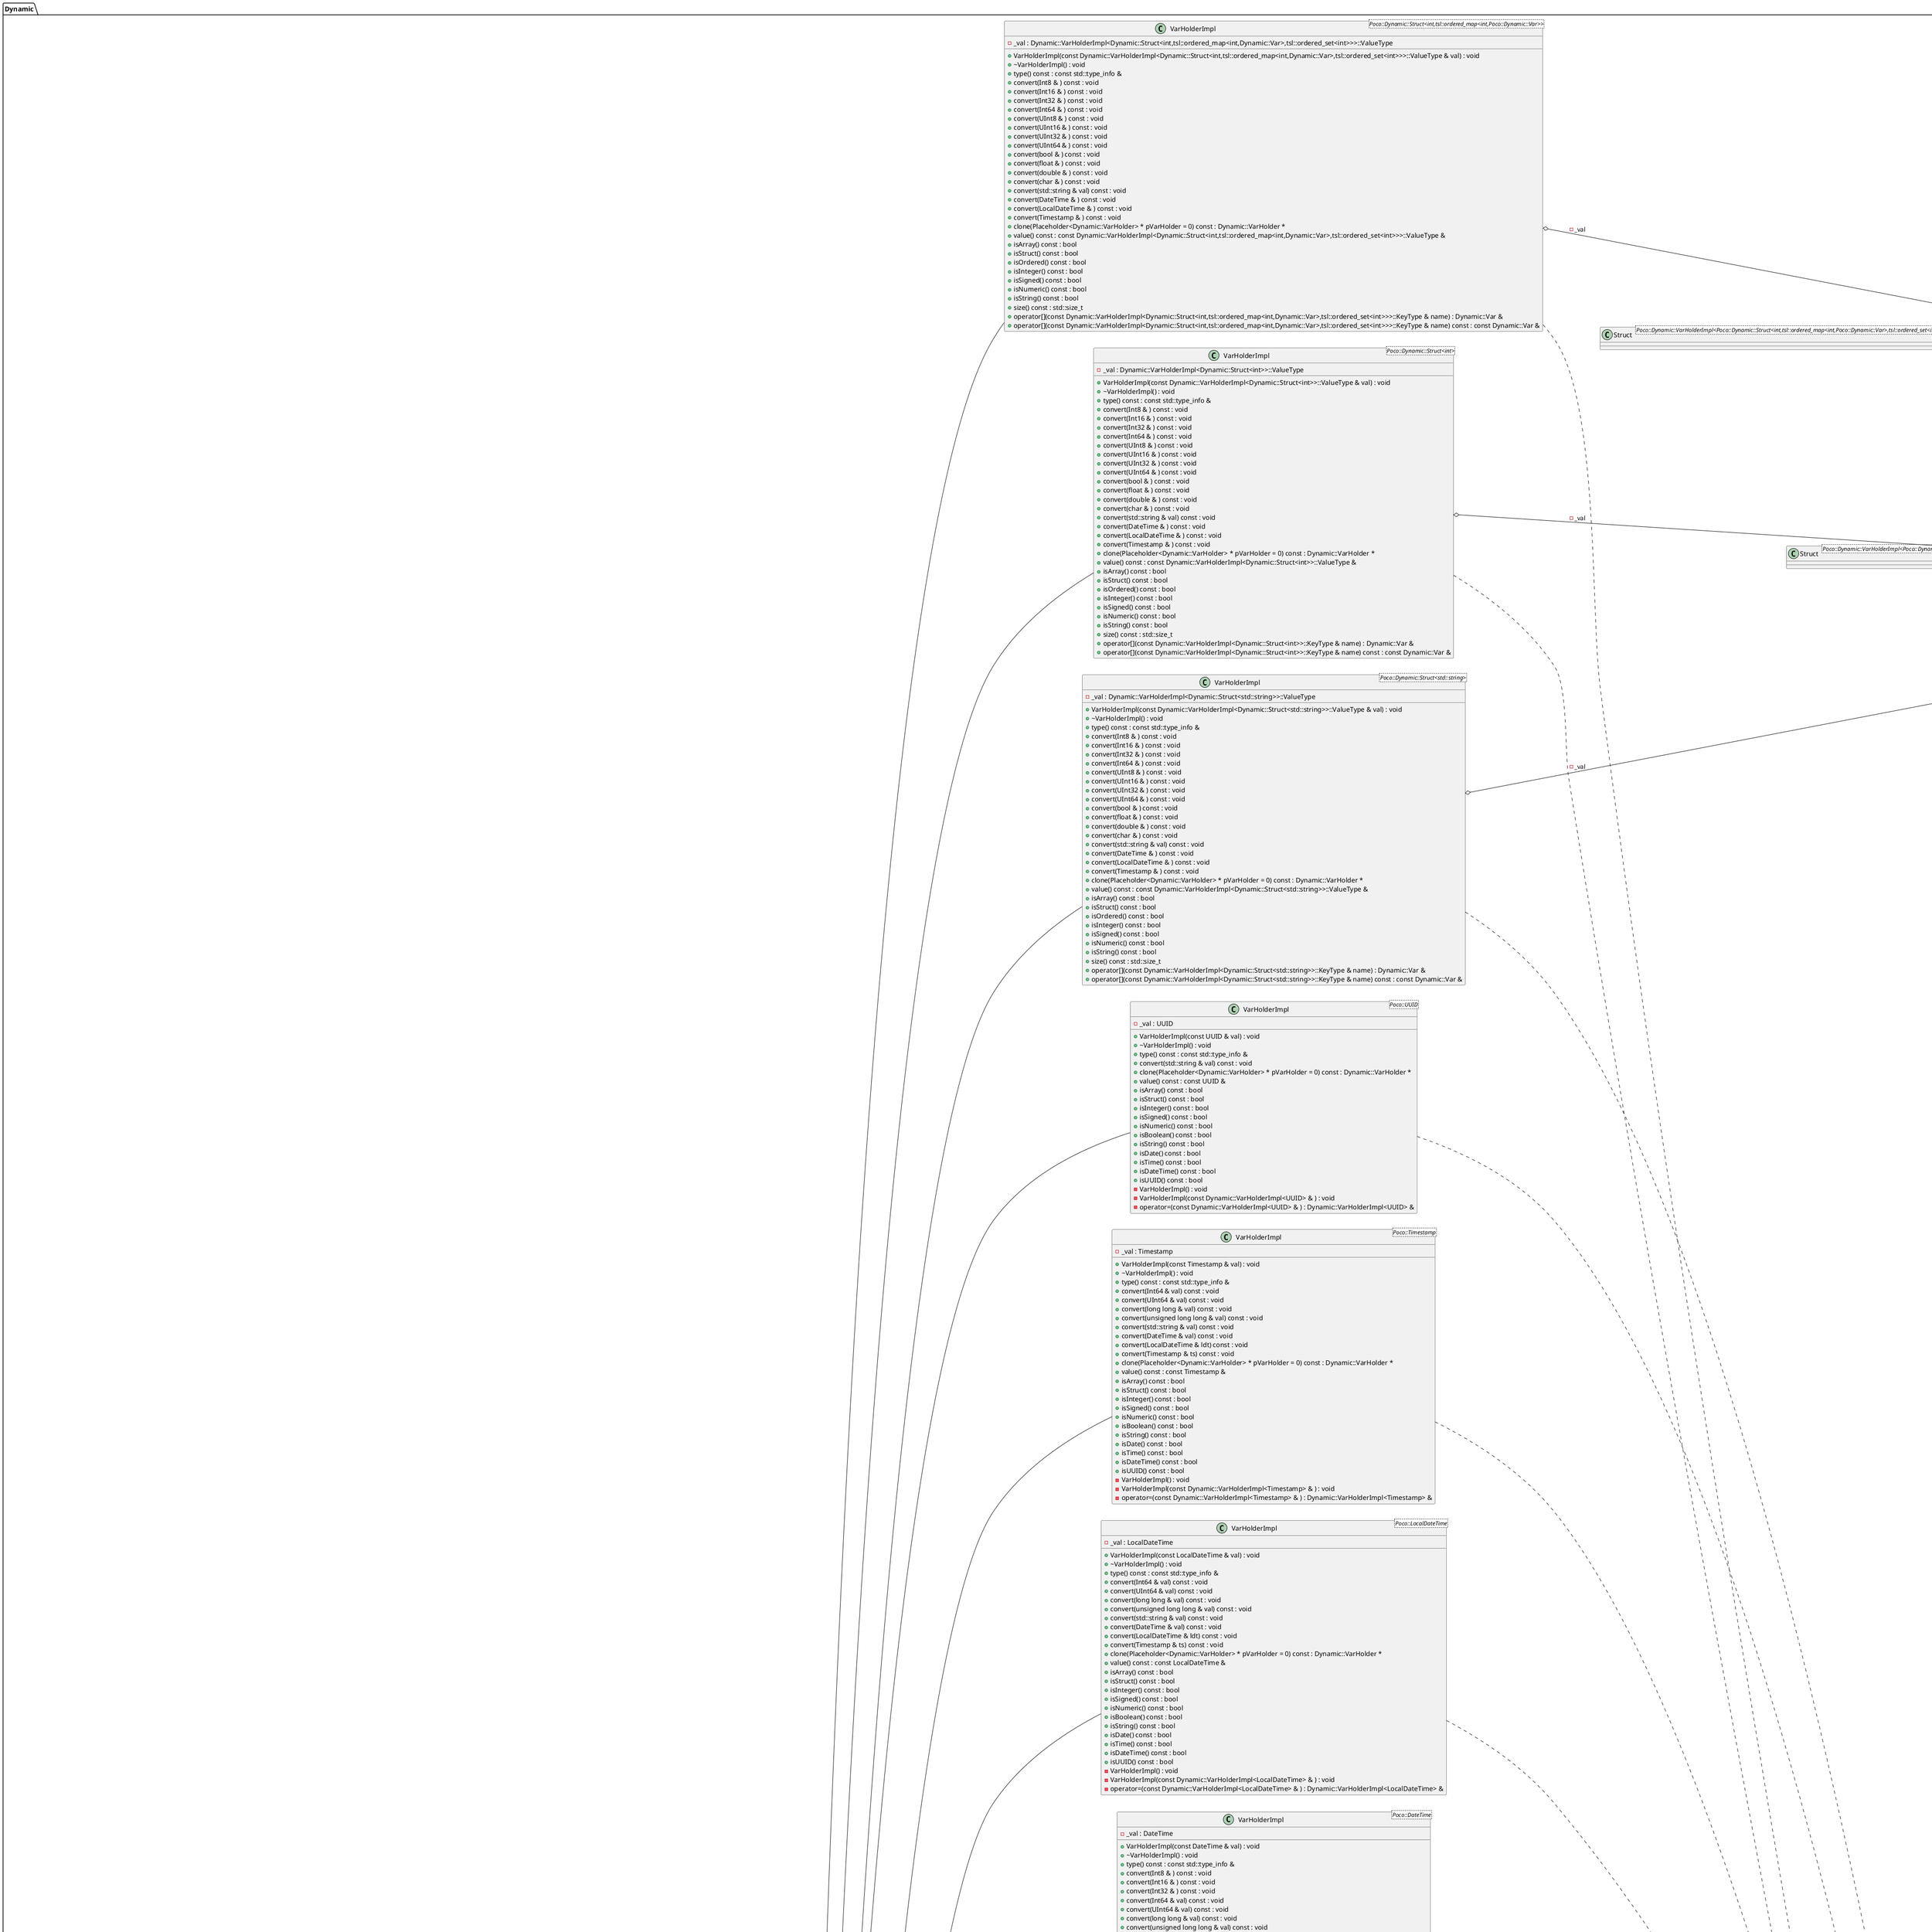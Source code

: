 @startuml
left to right direction
package [Dynamic] as C_0002281307121949168090 {
abstract "VarHolder" as C_0000820091630223006238
abstract C_0000820091630223006238 [[https://github.com/pocoproject/poco/blob/c7f7b8a298bcbf92d686ddbb0a3f691e449cf95e/Foundation/include/Poco/Dynamic/VarHolder.h#L104{VarHolder}]] {
+~VarHolder() : void
{abstract} +clone(Placeholder<Dynamic::VarHolder> * pHolder = 0) const = 0 : Dynamic::VarHolder *
{abstract} +type() const = 0 : const std::type_info &
+convert(Int8 & val) const : void
+convert(Int16 & val) const : void
+convert(Int32 & val) const : void
+convert(Int64 & val) const : void
+convert(UInt8 & val) const : void
+convert(UInt16 & val) const : void
+convert(UInt32 & val) const : void
+convert(UInt64 & val) const : void
+convert(DateTime & val) const : void
+convert(LocalDateTime & val) const : void
+convert(Timestamp & val) const : void
+convert(UUID & val) const : void
+convert(long long & val) const : void
+convert(unsigned long long & val) const : void
+convert(bool & val) const : void
+convert(float & val) const : void
+convert(double & val) const : void
+convert(char & val) const : void
+convert(std::string & val) const : void
+convert(UTF16String & val) const : void
+isArray() const : bool
+isVector() const : bool
+isList() const : bool
+isDeque() const : bool
+isStruct() const : bool
+isOrdered() const : bool
+isInteger() const : bool
+isSigned() const : bool
+isNumeric() const : bool
+isBoolean() const : bool
+isString() const : bool
+isDate() const : bool
+isTime() const : bool
+isDateTime() const : bool
+isUUID() const : bool
+size() const : std::size_t
#VarHolder() : void
#cloneHolder(Placeholder<Dynamic::VarHolder> * pVarHolder, const T & val) : class Dynamic::VarHolder *
#convertToSmaller(const F & from, T & to) : void
#convertToSmallerUnsigned(const F & from, T & to) : void
#convertSignedToUnsigned(const F & from, T & to) : void
#convertSignedFloatToUnsigned(const F & from, T & to) : void
#convertUnsignedToSigned(const F & from, T & to) : void
-checkUpperLimit(const F & from) : void
-checkLowerLimit(const F & from) : void
-checkUpperLimitFloat(const F & from) : void
-checkLowerLimitFloat(const F & from) : void
}
class "VarHolderImpl<T>" as C_0001112867090784569162
class C_0001112867090784569162 [[https://github.com/pocoproject/poco/blob/c7f7b8a298bcbf92d686ddbb0a3f691e449cf95e/Foundation/include/Poco/Dynamic/VarHolder.h#L705{VarHolderImpl}]] {
+VarHolderImpl<T>(const T & val) : void
+~VarHolderImpl<T>() : void
+type() const : const std::type_info &
+clone(Placeholder<Dynamic::VarHolder> * pVarHolder = 0) const : Dynamic::VarHolder *
+value() const : const T &
-VarHolderImpl<T>() : void
-VarHolderImpl<T>(const VarHolderImpl<T> & ) : void
-operator=(const VarHolderImpl<T> & ) : VarHolderImpl<T> &
-_val : T [[[https://github.com/pocoproject/poco/blob/c7f7b8a298bcbf92d686ddbb0a3f691e449cf95e/Foundation/include/Poco/Dynamic/VarHolder.h#L754{_val}]]]
}
class "VarHolderImpl" as C_0002220828280612533118
class C_0002220828280612533118 [[https://github.com/pocoproject/poco/blob/c7f7b8a298bcbf92d686ddbb0a3f691e449cf95e/Foundation/include/Poco/Dynamic/VarHolder.h#L759{VarHolderImpl}]] {
+VarHolderImpl(Int8 val) : void
+~VarHolderImpl() : void
+type() const : const std::type_info &
+convert(Int8 & val) const : void
+convert(Int16 & val) const : void
+convert(Int32 & val) const : void
+convert(Int64 & val) const : void
+convert(UInt8 & val) const : void
+convert(UInt16 & val) const : void
+convert(UInt32 & val) const : void
+convert(UInt64 & val) const : void
+convert(long long & val) const : void
+convert(unsigned long long & val) const : void
+convert(bool & val) const : void
+convert(float & val) const : void
+convert(double & val) const : void
+convert(char & val) const : void
+convert(std::string & val) const : void
+convert(UTF16String & val) const : void
+clone(Placeholder<Dynamic::VarHolder> * pVarHolder = 0) const : Dynamic::VarHolder *
+value() const : const Int8 &
+isArray() const : bool
+isStruct() const : bool
+isInteger() const : bool
+isSigned() const : bool
+isNumeric() const : bool
+isBoolean() const : bool
+isString() const : bool
-VarHolderImpl() : void
-VarHolderImpl(const Dynamic::VarHolderImpl<Int8> & ) : void
-operator=(const Dynamic::VarHolderImpl<Int8> & ) : Dynamic::VarHolderImpl<Int8> &
-_val : Int8 [[[https://github.com/pocoproject/poco/blob/c7f7b8a298bcbf92d686ddbb0a3f691e449cf95e/Foundation/include/Poco/Dynamic/VarHolder.h#L910{_val}]]]
}
class "VarHolderImpl<signed char>" as C_0002149165824584484566
class C_0002149165824584484566 [[https://github.com/pocoproject/poco/blob/c7f7b8a298bcbf92d686ddbb0a3f691e449cf95e/Foundation/include/Poco/Dynamic/VarHolder.h#L759{VarHolderImpl}]] {
+VarHolderImpl(Int8 val) : void
+~VarHolderImpl() : void
+type() const : const std::type_info &
+convert(Int8 & val) const : void
+convert(Int16 & val) const : void
+convert(Int32 & val) const : void
+convert(Int64 & val) const : void
+convert(UInt8 & val) const : void
+convert(UInt16 & val) const : void
+convert(UInt32 & val) const : void
+convert(UInt64 & val) const : void
+convert(long long & val) const : void
+convert(unsigned long long & val) const : void
+convert(bool & val) const : void
+convert(float & val) const : void
+convert(double & val) const : void
+convert(char & val) const : void
+convert(std::string & val) const : void
+convert(UTF16String & val) const : void
+clone(Placeholder<Dynamic::VarHolder> * pVarHolder = 0) const : Dynamic::VarHolder *
+value() const : const Int8 &
+isArray() const : bool
+isStruct() const : bool
+isInteger() const : bool
+isSigned() const : bool
+isNumeric() const : bool
+isBoolean() const : bool
+isString() const : bool
-VarHolderImpl() : void
-VarHolderImpl(const Dynamic::VarHolderImpl<Int8> & ) : void
-operator=(const Dynamic::VarHolderImpl<Int8> & ) : Dynamic::VarHolderImpl<Int8> &
-_val : Int8 [[[https://github.com/pocoproject/poco/blob/c7f7b8a298bcbf92d686ddbb0a3f691e449cf95e/Foundation/include/Poco/Dynamic/VarHolder.h#L910{_val}]]]
}
class "VarHolderImpl<short>" as C_0000198808093629002393
class C_0000198808093629002393 [[https://github.com/pocoproject/poco/blob/c7f7b8a298bcbf92d686ddbb0a3f691e449cf95e/Foundation/include/Poco/Dynamic/VarHolder.h#L915{VarHolderImpl}]] {
+VarHolderImpl(Int16 val) : void
+~VarHolderImpl() : void
+type() const : const std::type_info &
+convert(Int8 & val) const : void
+convert(Int16 & val) const : void
+convert(Int32 & val) const : void
+convert(Int64 & val) const : void
+convert(UInt8 & val) const : void
+convert(UInt16 & val) const : void
+convert(UInt32 & val) const : void
+convert(UInt64 & val) const : void
+convert(long long & val) const : void
+convert(unsigned long long & val) const : void
+convert(bool & val) const : void
+convert(float & val) const : void
+convert(double & val) const : void
+convert(char & val) const : void
+convert(std::string & val) const : void
+convert(UTF16String & val) const : void
+clone(Placeholder<Dynamic::VarHolder> * pVarHolder = 0) const : Dynamic::VarHolder *
+value() const : const Int16 &
+isArray() const : bool
+isStruct() const : bool
+isInteger() const : bool
+isSigned() const : bool
+isNumeric() const : bool
+isString() const : bool
-VarHolderImpl() : void
-VarHolderImpl(const Dynamic::VarHolderImpl<Int16> & ) : void
-operator=(const Dynamic::VarHolderImpl<Int16> & ) : Dynamic::VarHolderImpl<Int16> &
-_val : Int16 [[[https://github.com/pocoproject/poco/blob/c7f7b8a298bcbf92d686ddbb0a3f691e449cf95e/Foundation/include/Poco/Dynamic/VarHolder.h#L1063{_val}]]]
}
class "VarHolderImpl<int>" as C_0000976768452323437983
class C_0000976768452323437983 [[https://github.com/pocoproject/poco/blob/c7f7b8a298bcbf92d686ddbb0a3f691e449cf95e/Foundation/include/Poco/Dynamic/VarHolder.h#L1068{VarHolderImpl}]] {
+VarHolderImpl(Int32 val) : void
+~VarHolderImpl() : void
+type() const : const std::type_info &
+convert(Int8 & val) const : void
+convert(Int16 & val) const : void
+convert(Int32 & val) const : void
+convert(Int64 & val) const : void
+convert(UInt8 & val) const : void
+convert(UInt16 & val) const : void
+convert(UInt32 & val) const : void
+convert(UInt64 & val) const : void
+convert(long long & val) const : void
+convert(unsigned long long & val) const : void
+convert(bool & val) const : void
+convert(float & val) const : void
+convert(double & val) const : void
+convert(char & val) const : void
+convert(std::string & val) const : void
+clone(Placeholder<Dynamic::VarHolder> * pVarHolder = 0) const : Dynamic::VarHolder *
+value() const : const Int32 &
+isArray() const : bool
+isStruct() const : bool
+isInteger() const : bool
+isSigned() const : bool
+isNumeric() const : bool
+isBoolean() const : bool
+isString() const : bool
-VarHolderImpl() : void
-VarHolderImpl(const Dynamic::VarHolderImpl<Int32> & ) : void
-operator=(const Dynamic::VarHolderImpl<Int32> & ) : Dynamic::VarHolderImpl<Int32> &
-_val : Int32 [[[https://github.com/pocoproject/poco/blob/c7f7b8a298bcbf92d686ddbb0a3f691e449cf95e/Foundation/include/Poco/Dynamic/VarHolder.h#L1215{_val}]]]
}
class "VarHolderImpl<long>" as C_0001804431617899042426
class C_0001804431617899042426 [[https://github.com/pocoproject/poco/blob/c7f7b8a298bcbf92d686ddbb0a3f691e449cf95e/Foundation/include/Poco/Dynamic/VarHolder.h#L1220{VarHolderImpl}]] {
+VarHolderImpl(Int64 val) : void
+~VarHolderImpl() : void
+type() const : const std::type_info &
+convert(Int8 & val) const : void
+convert(Int16 & val) const : void
+convert(Int32 & val) const : void
+convert(Int64 & val) const : void
+convert(UInt8 & val) const : void
+convert(UInt16 & val) const : void
+convert(UInt32 & val) const : void
+convert(UInt64 & val) const : void
+convert(long long & val) const : void
+convert(unsigned long long & val) const : void
+convert(bool & val) const : void
+convert(float & val) const : void
+convert(double & val) const : void
+convert(char & val) const : void
+convert(std::string & val) const : void
+convert(DateTime & dt) const : void
+convert(LocalDateTime & ldt) const : void
+convert(Timestamp & val) const : void
+clone(Placeholder<Dynamic::VarHolder> * pVarHolder = 0) const : Dynamic::VarHolder *
+value() const : const Int64 &
+isArray() const : bool
+isStruct() const : bool
+isInteger() const : bool
+isSigned() const : bool
+isNumeric() const : bool
+isBoolean() const : bool
+isString() const : bool
-VarHolderImpl() : void
-VarHolderImpl(const Dynamic::VarHolderImpl<Int64> & ) : void
-operator=(const Dynamic::VarHolderImpl<Int64> & ) : Dynamic::VarHolderImpl<Int64> &
-_val : Int64 [[[https://github.com/pocoproject/poco/blob/c7f7b8a298bcbf92d686ddbb0a3f691e449cf95e/Foundation/include/Poco/Dynamic/VarHolder.h#L1382{_val}]]]
}
class "VarHolderImpl<unsigned char>" as C_0001832009513687525374
class C_0001832009513687525374 [[https://github.com/pocoproject/poco/blob/c7f7b8a298bcbf92d686ddbb0a3f691e449cf95e/Foundation/include/Poco/Dynamic/VarHolder.h#L1387{VarHolderImpl}]] {
+VarHolderImpl(UInt8 val) : void
+~VarHolderImpl() : void
+type() const : const std::type_info &
+convert(Int8 & val) const : void
+convert(Int16 & val) const : void
+convert(Int32 & val) const : void
+convert(Int64 & val) const : void
+convert(UInt8 & val) const : void
+convert(UInt16 & val) const : void
+convert(UInt32 & val) const : void
+convert(UInt64 & val) const : void
+convert(long long & val) const : void
+convert(unsigned long long & val) const : void
+convert(bool & val) const : void
+convert(float & val) const : void
+convert(double & val) const : void
+convert(char & val) const : void
+convert(std::string & val) const : void
+clone(Placeholder<Dynamic::VarHolder> * pVarHolder = 0) const : Dynamic::VarHolder *
+value() const : const UInt8 &
+isArray() const : bool
+isStruct() const : bool
+isInteger() const : bool
+isSigned() const : bool
+isNumeric() const : bool
+isBoolean() const : bool
+isString() const : bool
-VarHolderImpl() : void
-VarHolderImpl(const Dynamic::VarHolderImpl<UInt8> & ) : void
-operator=(const Dynamic::VarHolderImpl<UInt8> & ) : Dynamic::VarHolderImpl<UInt8> &
-_val : UInt8 [[[https://github.com/pocoproject/poco/blob/c7f7b8a298bcbf92d686ddbb0a3f691e449cf95e/Foundation/include/Poco/Dynamic/VarHolder.h#L1534{_val}]]]
}
class "VarHolderImpl<unsigned short>" as C_0000572186414558919480
class C_0000572186414558919480 [[https://github.com/pocoproject/poco/blob/c7f7b8a298bcbf92d686ddbb0a3f691e449cf95e/Foundation/include/Poco/Dynamic/VarHolder.h#L1539{VarHolderImpl}]] {
+VarHolderImpl(UInt16 val) : void
+~VarHolderImpl() : void
+type() const : const std::type_info &
+convert(Int8 & val) const : void
+convert(Int16 & val) const : void
+convert(Int32 & val) const : void
+convert(Int64 & val) const : void
+convert(UInt8 & val) const : void
+convert(UInt16 & val) const : void
+convert(UInt32 & val) const : void
+convert(UInt64 & val) const : void
+convert(long long & val) const : void
+convert(unsigned long long & val) const : void
+convert(bool & val) const : void
+convert(float & val) const : void
+convert(double & val) const : void
+convert(char & val) const : void
+convert(std::string & val) const : void
+clone(Placeholder<Dynamic::VarHolder> * pVarHolder = 0) const : Dynamic::VarHolder *
+value() const : const UInt16 &
+isArray() const : bool
+isStruct() const : bool
+isInteger() const : bool
+isSigned() const : bool
+isNumeric() const : bool
+isBoolean() const : bool
+isString() const : bool
-VarHolderImpl() : void
-VarHolderImpl(const Dynamic::VarHolderImpl<UInt16> & ) : void
-operator=(const Dynamic::VarHolderImpl<UInt16> & ) : Dynamic::VarHolderImpl<UInt16> &
-_val : UInt16 [[[https://github.com/pocoproject/poco/blob/c7f7b8a298bcbf92d686ddbb0a3f691e449cf95e/Foundation/include/Poco/Dynamic/VarHolder.h#L1686{_val}]]]
}
class "VarHolderImpl<unsigned int>" as C_0000166253842255815357
class C_0000166253842255815357 [[https://github.com/pocoproject/poco/blob/c7f7b8a298bcbf92d686ddbb0a3f691e449cf95e/Foundation/include/Poco/Dynamic/VarHolder.h#L1691{VarHolderImpl}]] {
+VarHolderImpl(UInt32 val) : void
+~VarHolderImpl() : void
+type() const : const std::type_info &
+convert(Int8 & val) const : void
+convert(Int16 & val) const : void
+convert(Int32 & val) const : void
+convert(Int64 & val) const : void
+convert(UInt8 & val) const : void
+convert(UInt16 & val) const : void
+convert(UInt32 & val) const : void
+convert(UInt64 & val) const : void
+convert(long long & val) const : void
+convert(unsigned long long & val) const : void
+convert(bool & val) const : void
+convert(float & val) const : void
+convert(double & val) const : void
+convert(char & val) const : void
+convert(std::string & val) const : void
+clone(Placeholder<Dynamic::VarHolder> * pVarHolder = 0) const : Dynamic::VarHolder *
+value() const : const UInt32 &
+isArray() const : bool
+isStruct() const : bool
+isInteger() const : bool
+isSigned() const : bool
+isNumeric() const : bool
+isBoolean() const : bool
+isString() const : bool
-VarHolderImpl() : void
-VarHolderImpl(const Dynamic::VarHolderImpl<UInt32> & ) : void
-operator=(const Dynamic::VarHolderImpl<UInt32> & ) : Dynamic::VarHolderImpl<UInt32> &
-_val : UInt32 [[[https://github.com/pocoproject/poco/blob/c7f7b8a298bcbf92d686ddbb0a3f691e449cf95e/Foundation/include/Poco/Dynamic/VarHolder.h#L1838{_val}]]]
}
class "VarHolderImpl<unsigned long>" as C_0001459401574844645109
class C_0001459401574844645109 [[https://github.com/pocoproject/poco/blob/c7f7b8a298bcbf92d686ddbb0a3f691e449cf95e/Foundation/include/Poco/Dynamic/VarHolder.h#L1843{VarHolderImpl}]] {
+VarHolderImpl(UInt64 val) : void
+~VarHolderImpl() : void
+type() const : const std::type_info &
+convert(Int8 & val) const : void
+convert(Int16 & val) const : void
+convert(Int32 & val) const : void
+convert(Int64 & val) const : void
+convert(UInt8 & val) const : void
+convert(UInt16 & val) const : void
+convert(UInt32 & val) const : void
+convert(UInt64 & val) const : void
+convert(long long & val) const : void
+convert(unsigned long long & val) const : void
+convert(bool & val) const : void
+convert(float & val) const : void
+convert(double & val) const : void
+convert(char & val) const : void
+convert(std::string & val) const : void
+convert(DateTime & dt) const : void
+convert(LocalDateTime & ldt) const : void
+convert(Timestamp & val) const : void
+clone(Placeholder<Dynamic::VarHolder> * pVarHolder = 0) const : Dynamic::VarHolder *
+value() const : const UInt64 &
+isArray() const : bool
+isStruct() const : bool
+isInteger() const : bool
+isSigned() const : bool
+isNumeric() const : bool
+isBoolean() const : bool
+isString() const : bool
-VarHolderImpl() : void
-VarHolderImpl(const Dynamic::VarHolderImpl<UInt64> & ) : void
-operator=(const Dynamic::VarHolderImpl<UInt64> & ) : Dynamic::VarHolderImpl<UInt64> &
-_val : UInt64 [[[https://github.com/pocoproject/poco/blob/c7f7b8a298bcbf92d686ddbb0a3f691e449cf95e/Foundation/include/Poco/Dynamic/VarHolder.h#L2011{_val}]]]
}
class "VarHolderImpl<bool>" as C_0000599279109574326060
class C_0000599279109574326060 [[https://github.com/pocoproject/poco/blob/c7f7b8a298bcbf92d686ddbb0a3f691e449cf95e/Foundation/include/Poco/Dynamic/VarHolder.h#L2016{VarHolderImpl}]] {
+VarHolderImpl(bool val) : void
+~VarHolderImpl() : void
+type() const : const std::type_info &
+convert(Int8 & val) const : void
+convert(Int16 & val) const : void
+convert(Int32 & val) const : void
+convert(Int64 & val) const : void
+convert(UInt8 & val) const : void
+convert(UInt16 & val) const : void
+convert(UInt32 & val) const : void
+convert(UInt64 & val) const : void
+convert(long long & val) const : void
+convert(unsigned long long & val) const : void
+convert(bool & val) const : void
+convert(float & val) const : void
+convert(double & val) const : void
+convert(char & val) const : void
+convert(std::string & val) const : void
+clone(Placeholder<Dynamic::VarHolder> * pVarHolder = 0) const : Dynamic::VarHolder *
+value() const : const bool &
+isArray() const : bool
+isStruct() const : bool
+isInteger() const : bool
+isSigned() const : bool
+isNumeric() const : bool
+isBoolean() const : bool
+isString() const : bool
-VarHolderImpl() : void
-VarHolderImpl(const Dynamic::VarHolderImpl<bool> & ) : void
-operator=(const Dynamic::VarHolderImpl<bool> & ) : Dynamic::VarHolderImpl<bool> &
-_val : bool [[[https://github.com/pocoproject/poco/blob/c7f7b8a298bcbf92d686ddbb0a3f691e449cf95e/Foundation/include/Poco/Dynamic/VarHolder.h#L2161{_val}]]]
}
class "VarHolderImpl<float>" as C_0000384619052225252533
class C_0000384619052225252533 [[https://github.com/pocoproject/poco/blob/c7f7b8a298bcbf92d686ddbb0a3f691e449cf95e/Foundation/include/Poco/Dynamic/VarHolder.h#L2166{VarHolderImpl}]] {
+VarHolderImpl(float val) : void
+~VarHolderImpl() : void
+type() const : const std::type_info &
+convert(Int8 & val) const : void
+convert(Int16 & val) const : void
+convert(Int32 & val) const : void
+convert(Int64 & val) const : void
+convert(UInt8 & val) const : void
+convert(UInt16 & val) const : void
+convert(UInt32 & val) const : void
+convert(UInt64 & val) const : void
+convert(long long & val) const : void
+convert(unsigned long long & val) const : void
+convert(bool & val) const : void
+convert(float & val) const : void
+convert(double & val) const : void
+convert(char & val) const : void
+convert(std::string & val) const : void
+clone(Placeholder<Dynamic::VarHolder> * pVarHolder = 0) const : Dynamic::VarHolder *
+value() const : const float &
+isArray() const : bool
+isStruct() const : bool
+isInteger() const : bool
+isSigned() const : bool
+isNumeric() const : bool
+isBoolean() const : bool
+isString() const : bool
-VarHolderImpl() : void
-VarHolderImpl(const Dynamic::VarHolderImpl<float> & ) : void
-operator=(const Dynamic::VarHolderImpl<float> & ) : Dynamic::VarHolderImpl<float> &
-_val : float [[[https://github.com/pocoproject/poco/blob/c7f7b8a298bcbf92d686ddbb0a3f691e449cf95e/Foundation/include/Poco/Dynamic/VarHolder.h#L2314{_val}]]]
}
class "VarHolderImpl<double>" as C_0002242257052791493112
class C_0002242257052791493112 [[https://github.com/pocoproject/poco/blob/c7f7b8a298bcbf92d686ddbb0a3f691e449cf95e/Foundation/include/Poco/Dynamic/VarHolder.h#L2319{VarHolderImpl}]] {
+VarHolderImpl(double val) : void
+~VarHolderImpl() : void
+type() const : const std::type_info &
+convert(Int8 & val) const : void
+convert(Int16 & val) const : void
+convert(Int32 & val) const : void
+convert(Int64 & val) const : void
+convert(UInt8 & val) const : void
+convert(UInt16 & val) const : void
+convert(UInt32 & val) const : void
+convert(UInt64 & val) const : void
+convert(long long & val) const : void
+convert(unsigned long long & val) const : void
+convert(bool & val) const : void
+convert(float & val) const : void
+convert(double & val) const : void
+convert(char & val) const : void
+convert(std::string & val) const : void
+clone(Placeholder<Dynamic::VarHolder> * pVarHolder = 0) const : Dynamic::VarHolder *
+value() const : const double &
+isArray() const : bool
+isStruct() const : bool
+isInteger() const : bool
+isSigned() const : bool
+isNumeric() const : bool
+isBoolean() const : bool
+isString() const : bool
-VarHolderImpl() : void
-VarHolderImpl(const Dynamic::VarHolderImpl<double> & ) : void
-operator=(const Dynamic::VarHolderImpl<double> & ) : Dynamic::VarHolderImpl<double> &
-_val : double [[[https://github.com/pocoproject/poco/blob/c7f7b8a298bcbf92d686ddbb0a3f691e449cf95e/Foundation/include/Poco/Dynamic/VarHolder.h#L2473{_val}]]]
}
class "VarHolderImpl<char>" as C_0001942181379759217898
class C_0001942181379759217898 [[https://github.com/pocoproject/poco/blob/c7f7b8a298bcbf92d686ddbb0a3f691e449cf95e/Foundation/include/Poco/Dynamic/VarHolder.h#L2478{VarHolderImpl}]] {
+VarHolderImpl(char val) : void
+~VarHolderImpl() : void
+type() const : const std::type_info &
+convert(Int8 & val) const : void
+convert(Int16 & val) const : void
+convert(Int32 & val) const : void
+convert(Int64 & val) const : void
+convert(UInt8 & val) const : void
+convert(UInt16 & val) const : void
+convert(UInt32 & val) const : void
+convert(UInt64 & val) const : void
+convert(long long & val) const : void
+convert(unsigned long long & val) const : void
+convert(bool & val) const : void
+convert(float & val) const : void
+convert(double & val) const : void
+convert(char & val) const : void
+convert(std::string & val) const : void
+clone(Placeholder<Dynamic::VarHolder> * pVarHolder = 0) const : Dynamic::VarHolder *
+value() const : const char &
+isArray() const : bool
+isStruct() const : bool
+isInteger() const : bool
+isSigned() const : bool
+isNumeric() const : bool
+isBoolean() const : bool
+isString() const : bool
-VarHolderImpl() : void
-VarHolderImpl(const Dynamic::VarHolderImpl<char> & ) : void
-operator=(const Dynamic::VarHolderImpl<char> & ) : Dynamic::VarHolderImpl<char> &
-_val : char [[[https://github.com/pocoproject/poco/blob/c7f7b8a298bcbf92d686ddbb0a3f691e449cf95e/Foundation/include/Poco/Dynamic/VarHolder.h#L2623{_val}]]]
}
class "VarHolderImpl<std::string>" as C_0002291903337356664508
class C_0002291903337356664508 [[https://github.com/pocoproject/poco/blob/c7f7b8a298bcbf92d686ddbb0a3f691e449cf95e/Foundation/include/Poco/Dynamic/VarHolder.h#L2628{VarHolderImpl}]] {
+VarHolderImpl(const char * pVal) : void
+VarHolderImpl(const std::string & val) : void
+~VarHolderImpl() : void
+type() const : const std::type_info &
+convert(Int8 & val) const : void
+convert(Int16 & val) const : void
+convert(Int32 & val) const : void
+convert(Int64 & val) const : void
+convert(UInt8 & val) const : void
+convert(UInt16 & val) const : void
+convert(UInt32 & val) const : void
+convert(UInt64 & val) const : void
+convert(long long & val) const : void
+convert(unsigned long long & val) const : void
+convert(bool & val) const : void
+convert(float & val) const : void
+convert(double & val) const : void
+convert(char & val) const : void
+convert(std::string & val) const : void
+convert(UTF16String & val) const : void
+convert(DateTime & val) const : void
+convert(LocalDateTime & ldt) const : void
+convert(Timestamp & ts) const : void
+convert(UUID & uuid) const : void
+clone(Placeholder<Dynamic::VarHolder> * pVarHolder = 0) const : Dynamic::VarHolder *
+value() const : const std::string &
+isString() const : bool
+size() const : std::size_t
+operator[](std::string::size_type n) : char &
+operator[](std::string::size_type n) const : const char &
-VarHolderImpl() : void
-VarHolderImpl(const Dynamic::VarHolderImpl<std::string> & ) : void
-operator=(const Dynamic::VarHolderImpl<std::string> & ) : Dynamic::VarHolderImpl<std::string> &
-_val : std::string [[[https://github.com/pocoproject/poco/blob/c7f7b8a298bcbf92d686ddbb0a3f691e449cf95e/Foundation/include/Poco/Dynamic/VarHolder.h#L2820{_val}]]]
}
class "VarHolderImpl<std::basic_string<unsigned short,Poco::UTF16CharTraits>>" as C_0001280441251658550342
class C_0001280441251658550342 [[https://github.com/pocoproject/poco/blob/c7f7b8a298bcbf92d686ddbb0a3f691e449cf95e/Foundation/include/Poco/Dynamic/VarHolder.h#L2825{VarHolderImpl}]] {
+VarHolderImpl(const char * pVal) : void
+VarHolderImpl(const UTF16String & val) : void
+~VarHolderImpl() : void
+type() const : const std::type_info &
+convert(Int8 & val) const : void
+convert(Int16 & val) const : void
+convert(Int32 & val) const : void
+convert(Int64 & val) const : void
+convert(UInt8 & val) const : void
+convert(UInt16 & val) const : void
+convert(UInt32 & val) const : void
+convert(UInt64 & val) const : void
+convert(long long & val) const : void
+convert(unsigned long long & val) const : void
+convert(bool & val) const : void
+convert(float & val) const : void
+convert(double & val) const : void
+convert(char & val) const : void
+convert(UTF16String & val) const : void
+convert(std::string & val) const : void
+convert(DateTime & val) const : void
+convert(LocalDateTime & ldt) const : void
+convert(Timestamp & ts) const : void
+clone(Placeholder<Dynamic::VarHolder> * pVarHolder = 0) const : Dynamic::VarHolder *
+value() const : const UTF16String &
+isString() const : bool
+size() const : std::size_t
+operator[](UTF16String::size_type n) : UTF16Char &
+operator[](UTF16String::size_type n) const : const UTF16Char &
-VarHolderImpl() : void
-VarHolderImpl(const Dynamic::VarHolderImpl<UTF16String> & ) : void
-operator=(const Dynamic::VarHolderImpl<UTF16String> & ) : Dynamic::VarHolderImpl<UTF16String> &
-toStdString() const : std::string
-_val : UTF16String [[[https://github.com/pocoproject/poco/blob/c7f7b8a298bcbf92d686ddbb0a3f691e449cf95e/Foundation/include/Poco/Dynamic/VarHolder.h#L3022{_val}]]]
}
class "VarHolderImpl<long long>" as C_0001646173285346905617
class C_0001646173285346905617 [[https://github.com/pocoproject/poco/blob/c7f7b8a298bcbf92d686ddbb0a3f691e449cf95e/Foundation/include/Poco/Dynamic/VarHolder.h#L3309{VarHolderImpl}]] {
+VarHolderImpl(long long val) : void
+~VarHolderImpl() : void
+type() const : const std::type_info &
+convert(Int8 & val) const : void
+convert(Int16 & val) const : void
+convert(Int32 & val) const : void
+convert(Int64 & val) const : void
+convert(UInt8 & val) const : void
+convert(UInt16 & val) const : void
+convert(UInt32 & val) const : void
+convert(UInt64 & val) const : void
+convert(long long & val) const : void
+convert(unsigned long long & val) const : void
+convert(bool & val) const : void
+convert(float & val) const : void
+convert(double & val) const : void
+convert(char & val) const : void
+convert(std::string & val) const : void
+clone(Placeholder<Dynamic::VarHolder> * pVarHolder = 0) const : Dynamic::VarHolder *
+value() const : const long long &
+isArray() const : bool
+isStruct() const : bool
+isInteger() const : bool
+isSigned() const : bool
+isNumeric() const : bool
+isBoolean() const : bool
+isString() const : bool
-VarHolderImpl() : void
-VarHolderImpl(const Dynamic::VarHolderImpl<long long> & ) : void
-operator=(const Dynamic::VarHolderImpl<long long> & ) : Dynamic::VarHolderImpl<long long> &
-_val : long long [[[https://github.com/pocoproject/poco/blob/c7f7b8a298bcbf92d686ddbb0a3f691e449cf95e/Foundation/include/Poco/Dynamic/VarHolder.h#L3452{_val}]]]
}
class "VarHolderImpl<unsigned long long>" as C_0001583654034047392858
class C_0001583654034047392858 [[https://github.com/pocoproject/poco/blob/c7f7b8a298bcbf92d686ddbb0a3f691e449cf95e/Foundation/include/Poco/Dynamic/VarHolder.h#L3457{VarHolderImpl}]] {
+VarHolderImpl(unsigned long long val) : void
+~VarHolderImpl() : void
+type() const : const std::type_info &
+convert(Int8 & val) const : void
+convert(Int16 & val) const : void
+convert(Int32 & val) const : void
+convert(Int64 & val) const : void
+convert(UInt8 & val) const : void
+convert(UInt16 & val) const : void
+convert(UInt32 & val) const : void
+convert(UInt64 & val) const : void
+convert(long long & val) const : void
+convert(unsigned long long & val) const : void
+convert(bool & val) const : void
+convert(float & val) const : void
+convert(double & val) const : void
+convert(char & val) const : void
+convert(std::string & val) const : void
+clone(Placeholder<Dynamic::VarHolder> * pVarHolder = 0) const : Dynamic::VarHolder *
+value() const : const unsigned long long &
+isArray() const : bool
+isStruct() const : bool
+isInteger() const : bool
+isSigned() const : bool
+isNumeric() const : bool
+isBoolean() const : bool
+isString() const : bool
-VarHolderImpl() : void
-VarHolderImpl(const Dynamic::VarHolderImpl<unsigned long long> & ) : void
-operator=(const Dynamic::VarHolderImpl<unsigned long long> & ) : Dynamic::VarHolderImpl<unsigned long long> &
-_val : unsigned long long [[[https://github.com/pocoproject/poco/blob/c7f7b8a298bcbf92d686ddbb0a3f691e449cf95e/Foundation/include/Poco/Dynamic/VarHolder.h#L3600{_val}]]]
}
class "VarHolderImpl<std::vector<type-parameter-0-0,std::allocator<type-parameter-0-0>>>" as C_0002133497947762084276
class C_0002133497947762084276 [[https://github.com/pocoproject/poco/blob/c7f7b8a298bcbf92d686ddbb0a3f691e449cf95e/Foundation/include/Poco/Dynamic/VarHolder.h#L3608{VarHolderImpl}]] {
+VarHolderImpl<vector<type-parameter-0-0, allocator<type-parameter-0-0> > >(const std::vector<T> & val) : void
+~VarHolderImpl<vector<type-parameter-0-0, allocator<type-parameter-0-0> > >() : void
+type() const : const std::type_info &
+convert(std::string & val) const : void
+clone(Placeholder<Dynamic::VarHolder> * pVarHolder = 0) const : Dynamic::VarHolder *
+value() const : const std::vector<T> &
+isVector() const : bool
+size() const : std::size_t
+operator[](typename std::vector<T>::size_type n) : T &
+operator[](typename std::vector<T>::size_type n) const : const T &
-VarHolderImpl<vector<type-parameter-0-0, allocator<type-parameter-0-0> > >() : void
-VarHolderImpl<vector<type-parameter-0-0, allocator<type-parameter-0-0> > >(const VarHolderImpl<vector<type-parameter-0-0,allocator<type-parameter-0-0>>> & ) : void
-operator=(const VarHolderImpl<vector<type-parameter-0-0,allocator<type-parameter-0-0>>> & ) : VarHolderImpl<vector<type-parameter-0-0,allocator<type-parameter-0-0>>> &
-_val : std::vector<T> [[[https://github.com/pocoproject/poco/blob/c7f7b8a298bcbf92d686ddbb0a3f691e449cf95e/Foundation/include/Poco/Dynamic/VarHolder.h#L3668{_val}]]]
}
class "VarHolderImpl<std::list<type-parameter-0-0,std::allocator<type-parameter-0-0>>>" as C_0000249766987467623805
class C_0000249766987467623805 [[https://github.com/pocoproject/poco/blob/c7f7b8a298bcbf92d686ddbb0a3f691e449cf95e/Foundation/include/Poco/Dynamic/VarHolder.h#L3673{VarHolderImpl}]] {
+VarHolderImpl<list<type-parameter-0-0, allocator<type-parameter-0-0> > >(const std::list<T> & val) : void
+~VarHolderImpl<list<type-parameter-0-0, allocator<type-parameter-0-0> > >() : void
+type() const : const std::type_info &
+convert(std::string & val) const : void
+clone(Placeholder<Dynamic::VarHolder> * pVarHolder = 0) const : Dynamic::VarHolder *
+value() const : const std::list<T> &
+isList() const : bool
+size() const : std::size_t
+operator[](typename std::list<T>::size_type n) : T &
+operator[](typename std::list<T>::size_type n) const : const T &
-VarHolderImpl<list<type-parameter-0-0, allocator<type-parameter-0-0> > >() : void
-VarHolderImpl<list<type-parameter-0-0, allocator<type-parameter-0-0> > >(const VarHolderImpl<list<type-parameter-0-0,allocator<type-parameter-0-0>>> & ) : void
-operator=(const VarHolderImpl<list<type-parameter-0-0,allocator<type-parameter-0-0>>> & ) : VarHolderImpl<list<type-parameter-0-0,allocator<type-parameter-0-0>>> &
-_val : std::list<T> [[[https://github.com/pocoproject/poco/blob/c7f7b8a298bcbf92d686ddbb0a3f691e449cf95e/Foundation/include/Poco/Dynamic/VarHolder.h#L3743{_val}]]]
}
class "VarHolderImpl<std::deque<type-parameter-0-0,std::allocator<type-parameter-0-0>>>" as C_0000781520838380739124
class C_0000781520838380739124 [[https://github.com/pocoproject/poco/blob/c7f7b8a298bcbf92d686ddbb0a3f691e449cf95e/Foundation/include/Poco/Dynamic/VarHolder.h#L3748{VarHolderImpl}]] {
+VarHolderImpl<deque<type-parameter-0-0, allocator<type-parameter-0-0> > >(const std::deque<T> & val) : void
+~VarHolderImpl<deque<type-parameter-0-0, allocator<type-parameter-0-0> > >() : void
+type() const : const std::type_info &
+convert(std::string & val) const : void
+clone(Placeholder<Dynamic::VarHolder> * pVarHolder = 0) const : Dynamic::VarHolder *
+value() const : const std::deque<T> &
+isDeque() const : bool
+size() const : std::size_t
+operator[](typename std::deque<T>::size_type n) : T &
+operator[](typename std::deque<T>::size_type n) const : const T &
-VarHolderImpl<deque<type-parameter-0-0, allocator<type-parameter-0-0> > >() : void
-VarHolderImpl<deque<type-parameter-0-0, allocator<type-parameter-0-0> > >(const VarHolderImpl<deque<type-parameter-0-0,allocator<type-parameter-0-0>>> & ) : void
-operator=(const VarHolderImpl<deque<type-parameter-0-0,allocator<type-parameter-0-0>>> & ) : VarHolderImpl<deque<type-parameter-0-0,allocator<type-parameter-0-0>>> &
-_val : std::deque<T> [[[https://github.com/pocoproject/poco/blob/c7f7b8a298bcbf92d686ddbb0a3f691e449cf95e/Foundation/include/Poco/Dynamic/VarHolder.h#L3808{_val}]]]
}
class "VarHolderImpl<Poco::DateTime>" as C_0000699000175415913074
class C_0000699000175415913074 [[https://github.com/pocoproject/poco/blob/c7f7b8a298bcbf92d686ddbb0a3f691e449cf95e/Foundation/include/Poco/Dynamic/VarHolder.h#L3813{VarHolderImpl}]] {
+VarHolderImpl(const DateTime & val) : void
+~VarHolderImpl() : void
+type() const : const std::type_info &
+convert(Int8 & ) const : void
+convert(Int16 & ) const : void
+convert(Int32 & ) const : void
+convert(Int64 & val) const : void
+convert(UInt64 & val) const : void
+convert(long long & val) const : void
+convert(unsigned long long & val) const : void
+convert(std::string & val) const : void
+convert(DateTime & val) const : void
+convert(LocalDateTime & ldt) const : void
+convert(Timestamp & ts) const : void
+clone(Placeholder<Dynamic::VarHolder> * pVarHolder = 0) const : Dynamic::VarHolder *
+value() const : const DateTime &
+isArray() const : bool
+isStruct() const : bool
+isInteger() const : bool
+isSigned() const : bool
+isNumeric() const : bool
+isBoolean() const : bool
+isString() const : bool
+isDate() const : bool
+isTime() const : bool
+isDateTime() const : bool
+isUUID() const : bool
-VarHolderImpl() : void
-VarHolderImpl(const Dynamic::VarHolderImpl<DateTime> & ) : void
-operator=(const Dynamic::VarHolderImpl<DateTime> & ) : Dynamic::VarHolderImpl<DateTime> &
-_val : DateTime [[[https://github.com/pocoproject/poco/blob/c7f7b8a298bcbf92d686ddbb0a3f691e449cf95e/Foundation/include/Poco/Dynamic/VarHolder.h#L3958{_val}]]]
}
class "VarHolderImpl<Poco::LocalDateTime>" as C_0001850771625416044357
class C_0001850771625416044357 [[https://github.com/pocoproject/poco/blob/c7f7b8a298bcbf92d686ddbb0a3f691e449cf95e/Foundation/include/Poco/Dynamic/VarHolder.h#L3963{VarHolderImpl}]] {
+VarHolderImpl(const LocalDateTime & val) : void
+~VarHolderImpl() : void
+type() const : const std::type_info &
+convert(Int64 & val) const : void
+convert(UInt64 & val) const : void
+convert(long long & val) const : void
+convert(unsigned long long & val) const : void
+convert(std::string & val) const : void
+convert(DateTime & val) const : void
+convert(LocalDateTime & ldt) const : void
+convert(Timestamp & ts) const : void
+clone(Placeholder<Dynamic::VarHolder> * pVarHolder = 0) const : Dynamic::VarHolder *
+value() const : const LocalDateTime &
+isArray() const : bool
+isStruct() const : bool
+isInteger() const : bool
+isSigned() const : bool
+isNumeric() const : bool
+isBoolean() const : bool
+isString() const : bool
+isDate() const : bool
+isTime() const : bool
+isDateTime() const : bool
+isUUID() const : bool
-VarHolderImpl() : void
-VarHolderImpl(const Dynamic::VarHolderImpl<LocalDateTime> & ) : void
-operator=(const Dynamic::VarHolderImpl<LocalDateTime> & ) : Dynamic::VarHolderImpl<LocalDateTime> &
-_val : LocalDateTime [[[https://github.com/pocoproject/poco/blob/c7f7b8a298bcbf92d686ddbb0a3f691e449cf95e/Foundation/include/Poco/Dynamic/VarHolder.h#L4093{_val}]]]
}
class "VarHolderImpl<Poco::Timestamp>" as C_0001458511670125196521
class C_0001458511670125196521 [[https://github.com/pocoproject/poco/blob/c7f7b8a298bcbf92d686ddbb0a3f691e449cf95e/Foundation/include/Poco/Dynamic/VarHolder.h#L4098{VarHolderImpl}]] {
+VarHolderImpl(const Timestamp & val) : void
+~VarHolderImpl() : void
+type() const : const std::type_info &
+convert(Int64 & val) const : void
+convert(UInt64 & val) const : void
+convert(long long & val) const : void
+convert(unsigned long long & val) const : void
+convert(std::string & val) const : void
+convert(DateTime & val) const : void
+convert(LocalDateTime & ldt) const : void
+convert(Timestamp & ts) const : void
+clone(Placeholder<Dynamic::VarHolder> * pVarHolder = 0) const : Dynamic::VarHolder *
+value() const : const Timestamp &
+isArray() const : bool
+isStruct() const : bool
+isInteger() const : bool
+isSigned() const : bool
+isNumeric() const : bool
+isBoolean() const : bool
+isString() const : bool
+isDate() const : bool
+isTime() const : bool
+isDateTime() const : bool
+isUUID() const : bool
-VarHolderImpl() : void
-VarHolderImpl(const Dynamic::VarHolderImpl<Timestamp> & ) : void
-operator=(const Dynamic::VarHolderImpl<Timestamp> & ) : Dynamic::VarHolderImpl<Timestamp> &
-_val : Timestamp [[[https://github.com/pocoproject/poco/blob/c7f7b8a298bcbf92d686ddbb0a3f691e449cf95e/Foundation/include/Poco/Dynamic/VarHolder.h#L4228{_val}]]]
}
class "VarHolderImpl<Poco::UUID>" as C_0001286239480653274581
class C_0001286239480653274581 [[https://github.com/pocoproject/poco/blob/c7f7b8a298bcbf92d686ddbb0a3f691e449cf95e/Foundation/include/Poco/Dynamic/VarHolder.h#L4233{VarHolderImpl}]] {
+VarHolderImpl(const UUID & val) : void
+~VarHolderImpl() : void
+type() const : const std::type_info &
+convert(std::string & val) const : void
+clone(Placeholder<Dynamic::VarHolder> * pVarHolder = 0) const : Dynamic::VarHolder *
+value() const : const UUID &
+isArray() const : bool
+isStruct() const : bool
+isInteger() const : bool
+isSigned() const : bool
+isNumeric() const : bool
+isBoolean() const : bool
+isString() const : bool
+isDate() const : bool
+isTime() const : bool
+isDateTime() const : bool
+isUUID() const : bool
-VarHolderImpl() : void
-VarHolderImpl(const Dynamic::VarHolderImpl<UUID> & ) : void
-operator=(const Dynamic::VarHolderImpl<UUID> & ) : Dynamic::VarHolderImpl<UUID> &
-_val : UUID [[[https://github.com/pocoproject/poco/blob/c7f7b8a298bcbf92d686ddbb0a3f691e449cf95e/Foundation/include/Poco/Dynamic/VarHolder.h#L4324{_val}]]]
}
class "VarIterator" as C_0002237184725500898553
class C_0002237184725500898553 [[https://github.com/pocoproject/poco/blob/c7f7b8a298bcbf92d686ddbb0a3f691e449cf95e/Foundation/include/Poco/Dynamic/VarIterator.h#L33{VarIterator}]] {
+VarIterator(Dynamic::Var * pVar, bool positionEnd) : void
+VarIterator(const Dynamic::VarIterator & other) : void
+VarIterator(Dynamic::VarIterator && other) : void
+~VarIterator() : void
+operator=(const Dynamic::VarIterator & other) : Dynamic::VarIterator &
+operator=(Dynamic::VarIterator && other) : Dynamic::VarIterator &
+operator==(const Dynamic::VarIterator & other) const : bool
+operator!=(const Dynamic::VarIterator & other) const : bool
+operator*() const : Dynamic::Var &
+operator->() const : Dynamic::Var *
+operator++() const : const Dynamic::VarIterator &
+operator++(int ) const : Dynamic::VarIterator
+operator--() const : const Dynamic::VarIterator &
+operator--(int ) const : Dynamic::VarIterator
+operator+(std::size_t diff) const : Dynamic::VarIterator
+operator-(std::size_t diff) const : Dynamic::VarIterator
+swap(Dynamic::VarIterator & other) : void
-VarIterator() : void
-increment() const : void
-decrement() const : void
-setPosition(std::size_t pos) const : void
-_pVar : Dynamic::Var * [[[https://github.com/pocoproject/poco/blob/c7f7b8a298bcbf92d686ddbb0a3f691e449cf95e/Foundation/include/Poco/Dynamic/VarIterator.h#L117{Sets the iterator position. Throws RangeException if position is out of range.}]]]
-_position : std::size_t [[[https://github.com/pocoproject/poco/blob/c7f7b8a298bcbf92d686ddbb0a3f691e449cf95e/Foundation/include/Poco/Dynamic/VarIterator.h#L118{_position}]]]
{static} +POSITION_END : const std::size_t [[[https://github.com/pocoproject/poco/blob/c7f7b8a298bcbf92d686ddbb0a3f691e449cf95e/Foundation/include/Poco/Dynamic/VarIterator.h#L43{POSITION_END}]]]
}
class "Var" as C_0001827593751126946500
class C_0001827593751126946500 [[https://github.com/pocoproject/poco/blob/c7f7b8a298bcbf92d686ddbb0a3f691e449cf95e/Foundation/include/Poco/Dynamic/Var.h#L41{Var}]] {
+Var() : void
+Var(const char * pVal) : void
+Var(const Dynamic::Var & other) : void
+~Var() : void
+swap(Dynamic::Var & other) : void
+begin() const : Dynamic::Var::ConstIterator
+end() const : Dynamic::Var::ConstIterator
+begin() : Dynamic::Var::Iterator
+end() : Dynamic::Var::Iterator
+operator!() const : bool
+operator=(const Dynamic::Var & other) : Dynamic::Var &
+operator+(const Dynamic::Var & other) const : const Dynamic::Var
+operator+(const char * other) const : const Dynamic::Var
+operator++() : Dynamic::Var &
+operator++(int ) : const Dynamic::Var
+operator--() : Dynamic::Var &
+operator--(int ) : const Dynamic::Var
+operator+=(const Dynamic::Var & other) : Dynamic::Var &
+operator+=(const char * other) : Dynamic::Var &
+operator-(const Dynamic::Var & other) const : const Dynamic::Var
+operator-=(const Dynamic::Var & other) : Dynamic::Var &
+operator*(const Dynamic::Var & other) const : const Dynamic::Var
+operator*=(const Dynamic::Var & other) : Dynamic::Var &
+operator/(const Dynamic::Var & other) const : const Dynamic::Var
+operator/=(const Dynamic::Var & other) : Dynamic::Var &
+operator==(const char * other) const : bool
+operator==(const Dynamic::Var & other) const : bool
+operator!=(const Dynamic::Var & other) const : bool
+operator!=(const char * other) const : bool
+operator<(const Dynamic::Var & other) const : bool
+operator<=(const Dynamic::Var & other) const : bool
+operator>(const Dynamic::Var & other) const : bool
+operator>=(const Dynamic::Var & other) const : bool
+operator||(const Dynamic::Var & other) const : bool
+operator&&(const Dynamic::Var & other) const : bool
+isArray() const : bool
+isVector() const : bool
+isList() const : bool
+isDeque() const : bool
+isStruct() const : bool
+isOrdered() const : bool
+at(std::size_t n) : char &
+operator[](const std::string & name) : Dynamic::Var &
+operator[](const std::string & name) const : const Dynamic::Var &
+type() const : const std::type_info &
+empty() : void
+clear() : void
+isEmpty() const : bool
+isInteger() const : bool
+isSigned() const : bool
+isNumeric() const : bool
+isBoolean() const : bool
+isString() const : bool
+isDate() const : bool
+isTime() const : bool
+isDateTime() const : bool
+isUUID() const : bool
+size() const : std::size_t
+toString() const : std::string
{static} +parse(const std::string & val) : Dynamic::Var
{static} +toString(const Dynamic::Var & var) : std::string
-getAt(std::size_t n) : Dynamic::Var &
-getAt(const std::string & n) : Dynamic::Var &
{static} -parse(const std::string & val, std::string::size_type & offset) : Dynamic::Var
{static} -parseObject(const std::string & val, std::string::size_type & pos) : Dynamic::Var
{static} -parseArray(const std::string & val, std::string::size_type & pos) : Dynamic::Var
{static} -parseString(const std::string & val, std::string::size_type & pos) : std::string
{static} -parseJSONString(const std::string & val, std::string::size_type & pos) : std::string
{static} -skipWhiteSpace(const std::string & val, std::string::size_type & pos) : void
-content() const : Dynamic::VarHolder *
-destruct() : void
-construct(const char * value) : void
-construct(const Dynamic::Var & other) : void
+Var(const T & val) : void
+convert(T & val) : void
+convert() : T
+operator type-parameter-0-0() : T
+extract() : const T &
+operator=(const T & other) : class Dynamic::Var &
+operator+(const T & other) : const class Dynamic::Var
+operator+=(const T & other) : class Dynamic::Var &
+operator-(const T & other) : const class Dynamic::Var
+operator-=(const T & other) : class Dynamic::Var &
+operator*(const T & other) : const class Dynamic::Var
+operator*=(const T & other) : class Dynamic::Var &
+operator/(const T & other) : const class Dynamic::Var
+operator/=(const T & other) : class Dynamic::Var &
+operator==(const T & other) : _Bool
+operator!=(const T & other) : _Bool
+operator<(const T & other) : _Bool
+operator<=(const T & other) : _Bool
+operator>(const T & other) : _Bool
+operator>=(const T & other) : _Bool
+operator||(const T & other) : _Bool
+operator&&(const T & other) : _Bool
+operator[](const T & n) : class Dynamic::Var &
+operator[](const T & n) : const class Dynamic::Var &
-add(const Dynamic::Var & other) : T
-subtract(const Dynamic::Var & other) : T
-multiply(const Dynamic::Var & other) : T
-divide(const Dynamic::Var & other) : T
-holderImpl(const std::string errorMessage = "") : VarHolderImpl<T> *
-structIndexOperator(T * pStr, N n) : class Dynamic::Var &
-construct(const ValueType & value) : void
-_placeholder : Placeholder<Dynamic::VarHolder> [[[https://github.com/pocoproject/poco/blob/c7f7b8a298bcbf92d686ddbb0a3f691e449cf95e/Foundation/include/Poco/Dynamic/Var.h#L632{_placeholder}]]]
}
class "Struct<K,M,S>" as C_0000876644825045799418
class C_0000876644825045799418 [[https://github.com/pocoproject/poco/blob/c7f7b8a298bcbf92d686ddbb0a3f691e449cf95e/Foundation/include/Poco/Dynamic/Struct.h#L36{Struct}]] {
+Struct<K, M, S>() : void
+Struct<K, M, S>(const Dynamic::Struct::Data & val) : void
+~Struct<K, M, S>() : void
+operator[](const K & name) : Dynamic::Var &
+operator[](const K & name) const : const Dynamic::Var &
+contains(const K & name) const : bool
+find(const K & name) : Dynamic::Struct::Iterator
+find(const K & name) const : Dynamic::Struct::ConstIterator
+end() : Dynamic::Struct::Iterator
+end() const : Dynamic::Struct::ConstIterator
+begin() : Dynamic::Struct::Iterator
+begin() const : Dynamic::Struct::ConstIterator
+insert(const Dynamic::Struct::ValueType & aPair) : Dynamic::Struct::InsRetVal
+erase(const K & key) : Dynamic::Struct::SizeType
+erase(Dynamic::Struct::Iterator & it) : void
+clear() : void
+swap(Struct<K,M,S> & other) : void
+empty() const : bool
+size() const : Dynamic::Struct::SizeType
+members() const : Dynamic::Struct::NameSet
+getVar(const K & key) const : Dynamic::Var
+toString() const : std::string
+Struct<K, M, S>(const std::map<K,T> & val) : void
+Struct<K, M, S>(const ordered_map<K,T> & val) : void
+insert(const K & key, const T & value) : Dynamic::Struct::InsRetVal
+getVar(const K & key, const DefT & defaultValue) : class Dynamic::Var
-assignMap(const T & map) : void
-_data : Dynamic::Struct::Data [[[https://github.com/pocoproject/poco/blob/c7f7b8a298bcbf92d686ddbb0a3f691e449cf95e/Foundation/include/Poco/Dynamic/Struct.h#L247{_data}]]]
}
class "Struct<std::string,std::map<std::string,Poco::Dynamic::Var>,std::set<std::string>>" as C_0000527346272489458655
class C_0000527346272489458655 {
}
class "VarHolderImpl<Poco::Dynamic::Struct<std::string>>" as C_0001079370368307575613
class C_0001079370368307575613 [[https://github.com/pocoproject/poco/blob/c7f7b8a298bcbf92d686ddbb0a3f691e449cf95e/Foundation/include/Poco/Dynamic/Struct.h#L252{VarHolderImpl}]] {
+VarHolderImpl(const Dynamic::VarHolderImpl<Dynamic::Struct<std::string>>::ValueType & val) : void
+~VarHolderImpl() : void
+type() const : const std::type_info &
+convert(Int8 & ) const : void
+convert(Int16 & ) const : void
+convert(Int32 & ) const : void
+convert(Int64 & ) const : void
+convert(UInt8 & ) const : void
+convert(UInt16 & ) const : void
+convert(UInt32 & ) const : void
+convert(UInt64 & ) const : void
+convert(bool & ) const : void
+convert(float & ) const : void
+convert(double & ) const : void
+convert(char & ) const : void
+convert(std::string & val) const : void
+convert(DateTime & ) const : void
+convert(LocalDateTime & ) const : void
+convert(Timestamp & ) const : void
+clone(Placeholder<Dynamic::VarHolder> * pVarHolder = 0) const : Dynamic::VarHolder *
+value() const : const Dynamic::VarHolderImpl<Dynamic::Struct<std::string>>::ValueType &
+isArray() const : bool
+isStruct() const : bool
+isOrdered() const : bool
+isInteger() const : bool
+isSigned() const : bool
+isNumeric() const : bool
+isString() const : bool
+size() const : std::size_t
+operator[](const Dynamic::VarHolderImpl<Dynamic::Struct<std::string>>::KeyType & name) : Dynamic::Var &
+operator[](const Dynamic::VarHolderImpl<Dynamic::Struct<std::string>>::KeyType & name) const : const Dynamic::Var &
-_val : Dynamic::VarHolderImpl<Dynamic::Struct<std::string>>::ValueType [[[https://github.com/pocoproject/poco/blob/c7f7b8a298bcbf92d686ddbb0a3f691e449cf95e/Foundation/include/Poco/Dynamic/Struct.h#L433{_val}]]]
}
class "Struct<Poco::Dynamic::VarHolderImpl<Poco::Dynamic::Struct<int>>::KeyType,std::map<Poco::Dynamic::VarHolderImpl<Poco::Dynamic::Struct<int>>::KeyType,Poco::Dynamic::Var>,std::set<Poco::Dynamic::VarHolderImpl<Poco::Dynamic::Struct<int>>::KeyType>>" as C_0001212087958231445051
class C_0001212087958231445051 {
}
class "VarHolderImpl<Poco::Dynamic::Struct<int>>" as C_0002033788483863182904
class C_0002033788483863182904 [[https://github.com/pocoproject/poco/blob/c7f7b8a298bcbf92d686ddbb0a3f691e449cf95e/Foundation/include/Poco/Dynamic/Struct.h#L438{VarHolderImpl}]] {
+VarHolderImpl(const Dynamic::VarHolderImpl<Dynamic::Struct<int>>::ValueType & val) : void
+~VarHolderImpl() : void
+type() const : const std::type_info &
+convert(Int8 & ) const : void
+convert(Int16 & ) const : void
+convert(Int32 & ) const : void
+convert(Int64 & ) const : void
+convert(UInt8 & ) const : void
+convert(UInt16 & ) const : void
+convert(UInt32 & ) const : void
+convert(UInt64 & ) const : void
+convert(bool & ) const : void
+convert(float & ) const : void
+convert(double & ) const : void
+convert(char & ) const : void
+convert(std::string & val) const : void
+convert(DateTime & ) const : void
+convert(LocalDateTime & ) const : void
+convert(Timestamp & ) const : void
+clone(Placeholder<Dynamic::VarHolder> * pVarHolder = 0) const : Dynamic::VarHolder *
+value() const : const Dynamic::VarHolderImpl<Dynamic::Struct<int>>::ValueType &
+isArray() const : bool
+isStruct() const : bool
+isOrdered() const : bool
+isInteger() const : bool
+isSigned() const : bool
+isNumeric() const : bool
+isString() const : bool
+size() const : std::size_t
+operator[](const Dynamic::VarHolderImpl<Dynamic::Struct<int>>::KeyType & name) : Dynamic::Var &
+operator[](const Dynamic::VarHolderImpl<Dynamic::Struct<int>>::KeyType & name) const : const Dynamic::Var &
-_val : Dynamic::VarHolderImpl<Dynamic::Struct<int>>::ValueType [[[https://github.com/pocoproject/poco/blob/c7f7b8a298bcbf92d686ddbb0a3f691e449cf95e/Foundation/include/Poco/Dynamic/Struct.h#L619{_val}]]]
}
class "Struct<std::string,Poco::OrderedMap<std::string,Poco::Dynamic::Var,std::hash<std::string>,std::equal_to<std::string>,std::allocator<std::pair<std::string,Poco::Dynamic::Var>>,std::deque<std::pair<std::string,Poco::Dynamic::Var>>>,Poco::OrderedSet<std::string,std::hash<std::string>,std::equal_to<std::string>,std::allocator<std::string>,std::deque<std::string>>>" as C_0000922731127244749220
class C_0000922731127244749220 {
}
class "Struct<Poco::Dynamic::VarHolderImpl<Poco::Dynamic::Struct<int,tsl::ordered_map<int,Poco::Dynamic::Var>,tsl::ordered_set<int>>>::KeyType,Poco::OrderedMap<int,Poco::Dynamic::Var,std::hash<int>,std::equal_to<int>,std::allocator<std::pair<int,Poco::Dynamic::Var>>,std::deque<std::pair<int,Poco::Dynamic::Var>>>,Poco::OrderedSet<int,std::hash<int>,std::equal_to<int>,std::allocator<int>,std::deque<int>>>" as C_0001894636435809858910
class C_0001894636435809858910 {
}
class "VarHolderImpl<Poco::Dynamic::Struct<int,tsl::ordered_map<int,Poco::Dynamic::Var>>>" as C_0002153171854526901050
class C_0002153171854526901050 [[https://github.com/pocoproject/poco/blob/c7f7b8a298bcbf92d686ddbb0a3f691e449cf95e/Foundation/include/Poco/Dynamic/Struct.h#L810{VarHolderImpl}]] {
+VarHolderImpl(const Dynamic::VarHolderImpl<Dynamic::Struct<int,tsl::ordered_map<int,Dynamic::Var>,tsl::ordered_set<int>>>::ValueType & val) : void
+~VarHolderImpl() : void
+type() const : const std::type_info &
+convert(Int8 & ) const : void
+convert(Int16 & ) const : void
+convert(Int32 & ) const : void
+convert(Int64 & ) const : void
+convert(UInt8 & ) const : void
+convert(UInt16 & ) const : void
+convert(UInt32 & ) const : void
+convert(UInt64 & ) const : void
+convert(bool & ) const : void
+convert(float & ) const : void
+convert(double & ) const : void
+convert(char & ) const : void
+convert(std::string & val) const : void
+convert(DateTime & ) const : void
+convert(LocalDateTime & ) const : void
+convert(Timestamp & ) const : void
+clone(Placeholder<Dynamic::VarHolder> * pVarHolder = 0) const : Dynamic::VarHolder *
+value() const : const Dynamic::VarHolderImpl<Dynamic::Struct<int,tsl::ordered_map<int,Dynamic::Var>,tsl::ordered_set<int>>>::ValueType &
+isArray() const : bool
+isStruct() const : bool
+isOrdered() const : bool
+isInteger() const : bool
+isSigned() const : bool
+isNumeric() const : bool
+isString() const : bool
+size() const : std::size_t
+operator[](const Dynamic::VarHolderImpl<Dynamic::Struct<int,tsl::ordered_map<int,Dynamic::Var>,tsl::ordered_set<int>>>::KeyType & name) : Dynamic::Var &
+operator[](const Dynamic::VarHolderImpl<Dynamic::Struct<int,tsl::ordered_map<int,Dynamic::Var>,tsl::ordered_set<int>>>::KeyType & name) const : const Dynamic::Var &
-_val : Dynamic::VarHolderImpl<Dynamic::Struct<int,tsl::ordered_map<int,Dynamic::Var>,tsl::ordered_set<int>>>::ValueType [[[https://github.com/pocoproject/poco/blob/c7f7b8a298bcbf92d686ddbb0a3f691e449cf95e/Foundation/include/Poco/Dynamic/Struct.h#L991{_val}]]]
}
}
C_0000820091630223006238 <|-- C_0001112867090784569162
C_0000820091630223006238 <|-- C_0002220828280612533118
C_0002149165824584484566 ..|> C_0001112867090784569162
C_0000820091630223006238 <|-- C_0002149165824584484566
C_0000198808093629002393 ..|> C_0001112867090784569162
C_0000820091630223006238 <|-- C_0000198808093629002393
C_0000976768452323437983 ..|> C_0001112867090784569162
C_0000820091630223006238 <|-- C_0000976768452323437983
C_0001804431617899042426 ..|> C_0001112867090784569162
C_0000820091630223006238 <|-- C_0001804431617899042426
C_0001832009513687525374 ..|> C_0001112867090784569162
C_0000820091630223006238 <|-- C_0001832009513687525374
C_0000572186414558919480 ..|> C_0001112867090784569162
C_0000820091630223006238 <|-- C_0000572186414558919480
C_0000166253842255815357 ..|> C_0001112867090784569162
C_0000820091630223006238 <|-- C_0000166253842255815357
C_0001459401574844645109 ..|> C_0001112867090784569162
C_0000820091630223006238 <|-- C_0001459401574844645109
C_0000599279109574326060 ..|> C_0001112867090784569162
C_0000820091630223006238 <|-- C_0000599279109574326060
C_0000384619052225252533 ..|> C_0001112867090784569162
C_0000820091630223006238 <|-- C_0000384619052225252533
C_0002242257052791493112 ..|> C_0001112867090784569162
C_0000820091630223006238 <|-- C_0002242257052791493112
C_0001942181379759217898 ..|> C_0001112867090784569162
C_0000820091630223006238 <|-- C_0001942181379759217898
C_0002291903337356664508 ..|> C_0001112867090784569162
C_0000820091630223006238 <|-- C_0002291903337356664508
C_0001280441251658550342 ..|> C_0001112867090784569162
C_0000820091630223006238 <|-- C_0001280441251658550342
C_0001646173285346905617 ..|> C_0001112867090784569162
C_0000820091630223006238 <|-- C_0001646173285346905617
C_0001583654034047392858 ..|> C_0001112867090784569162
C_0000820091630223006238 <|-- C_0001583654034047392858
C_0002133497947762084276 ..|> C_0001112867090784569162
C_0000820091630223006238 <|-- C_0002133497947762084276
C_0000249766987467623805 ..|> C_0001112867090784569162
C_0000820091630223006238 <|-- C_0000249766987467623805
C_0000781520838380739124 ..|> C_0001112867090784569162
C_0000820091630223006238 <|-- C_0000781520838380739124
C_0000699000175415913074 ..|> C_0001112867090784569162
C_0000820091630223006238 <|-- C_0000699000175415913074
C_0001850771625416044357 ..|> C_0001112867090784569162
C_0000820091630223006238 <|-- C_0001850771625416044357
C_0001458511670125196521 ..|> C_0001112867090784569162
C_0000820091630223006238 <|-- C_0001458511670125196521
C_0001286239480653274581 ..|> C_0001112867090784569162
C_0000820091630223006238 <|-- C_0001286239480653274581
C_0002237184725500898553 --> C_0001827593751126946500 : -_pVar
C_0002237184725500898553 <.. C_0001827593751126946500 : +<<friend>>
C_0001827593751126946500 o-- C_0000820091630223006238 : -_placeholder
C_0000527346272489458655 ..|> C_0000876644825045799418
C_0001079370368307575613 o-- C_0000527346272489458655 : -_val
C_0001079370368307575613 ..|> C_0001112867090784569162
C_0000820091630223006238 <|-- C_0001079370368307575613
C_0001212087958231445051 ..|> C_0000876644825045799418
C_0002033788483863182904 o-- C_0001212087958231445051 : -_val
C_0002033788483863182904 ..|> C_0001112867090784569162
C_0000820091630223006238 <|-- C_0002033788483863182904
C_0000922731127244749220 ..|> C_0000876644825045799418
C_0001894636435809858910 ..|> C_0000876644825045799418
C_0002153171854526901050 o-- C_0001894636435809858910 : -_val
C_0002153171854526901050 ..|> C_0001112867090784569162
C_0000820091630223006238 <|-- C_0002153171854526901050
@enduml
